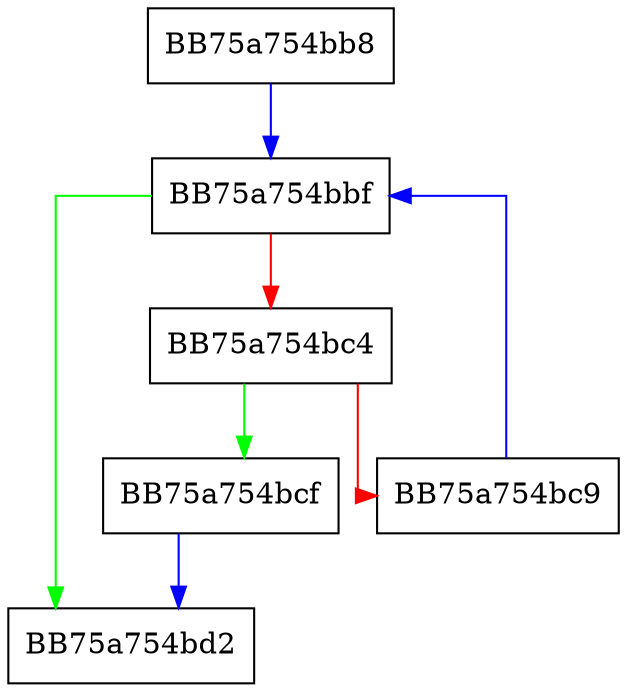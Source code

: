 digraph sqlite3RenameTokenRemap {
  node [shape="box"];
  graph [splines=ortho];
  BB75a754bb8 -> BB75a754bbf [color="blue"];
  BB75a754bbf -> BB75a754bd2 [color="green"];
  BB75a754bbf -> BB75a754bc4 [color="red"];
  BB75a754bc4 -> BB75a754bcf [color="green"];
  BB75a754bc4 -> BB75a754bc9 [color="red"];
  BB75a754bc9 -> BB75a754bbf [color="blue"];
  BB75a754bcf -> BB75a754bd2 [color="blue"];
}